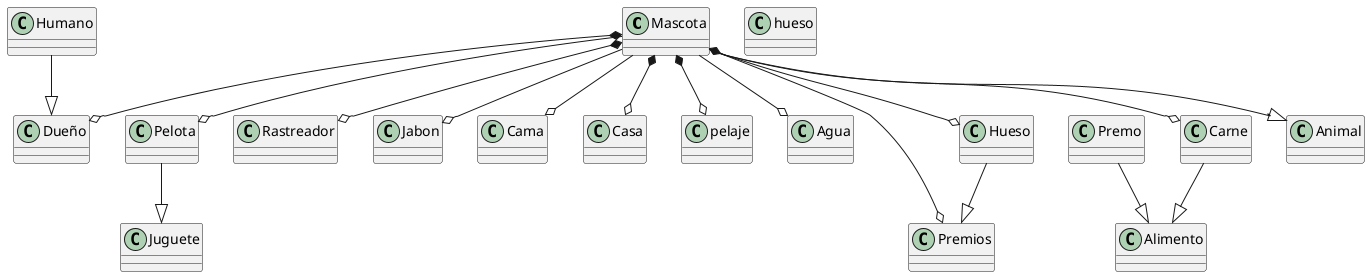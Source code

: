 @startuml mascota 

Class Mascota 
Class Alimento
Class Carne 
Class Juguete
Class Animal
Class Pelota 
Class Dueño
Class Rastreador
Class Jabon  
Class Cama
Class hueso
Class Casa 
Class pelaje 
Class Agua 
Class Premios
Class Humano

Mascota --|> Animal
Carne --|> Alimento
Pelota --|> Juguete
Humano --|> Dueño
Hueso --|> Premios
Premo --|> Alimento
Mascota *--o Rastreador
Mascota *--o Dueño
Mascota *--o Casa
Mascota *--o pelaje
Mascota *--o Premios
Mascota --o Jabon
Mascota --o Cama
Mascota --o Carne
Mascota --o Pelota
Mascota --o Agua
Mascota --o Hueso

@enduml
